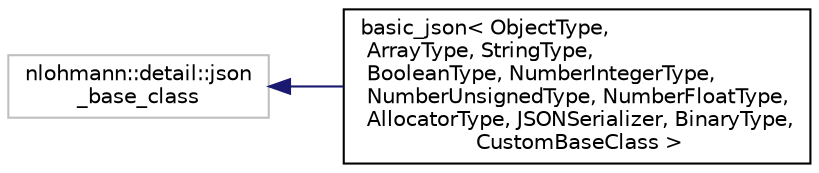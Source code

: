 digraph "Graphical Class Hierarchy"
{
 // LATEX_PDF_SIZE
  edge [fontname="Helvetica",fontsize="10",labelfontname="Helvetica",labelfontsize="10"];
  node [fontname="Helvetica",fontsize="10",shape=record];
  rankdir="LR";
  Node122 [label="nlohmann::detail::json\l_base_class",height=0.2,width=0.4,color="grey75", fillcolor="white", style="filled",tooltip=" "];
  Node122 -> Node0 [dir="back",color="midnightblue",fontsize="10",style="solid",fontname="Helvetica"];
  Node0 [label="basic_json\< ObjectType,\l ArrayType, StringType,\l BooleanType, NumberIntegerType,\l NumberUnsignedType, NumberFloatType,\l AllocatorType, JSONSerializer, BinaryType,\l CustomBaseClass \>",height=0.2,width=0.4,color="black", fillcolor="white", style="filled",URL="$classbasic__json.html",tooltip="namespace for Niels Lohmann"];
}
